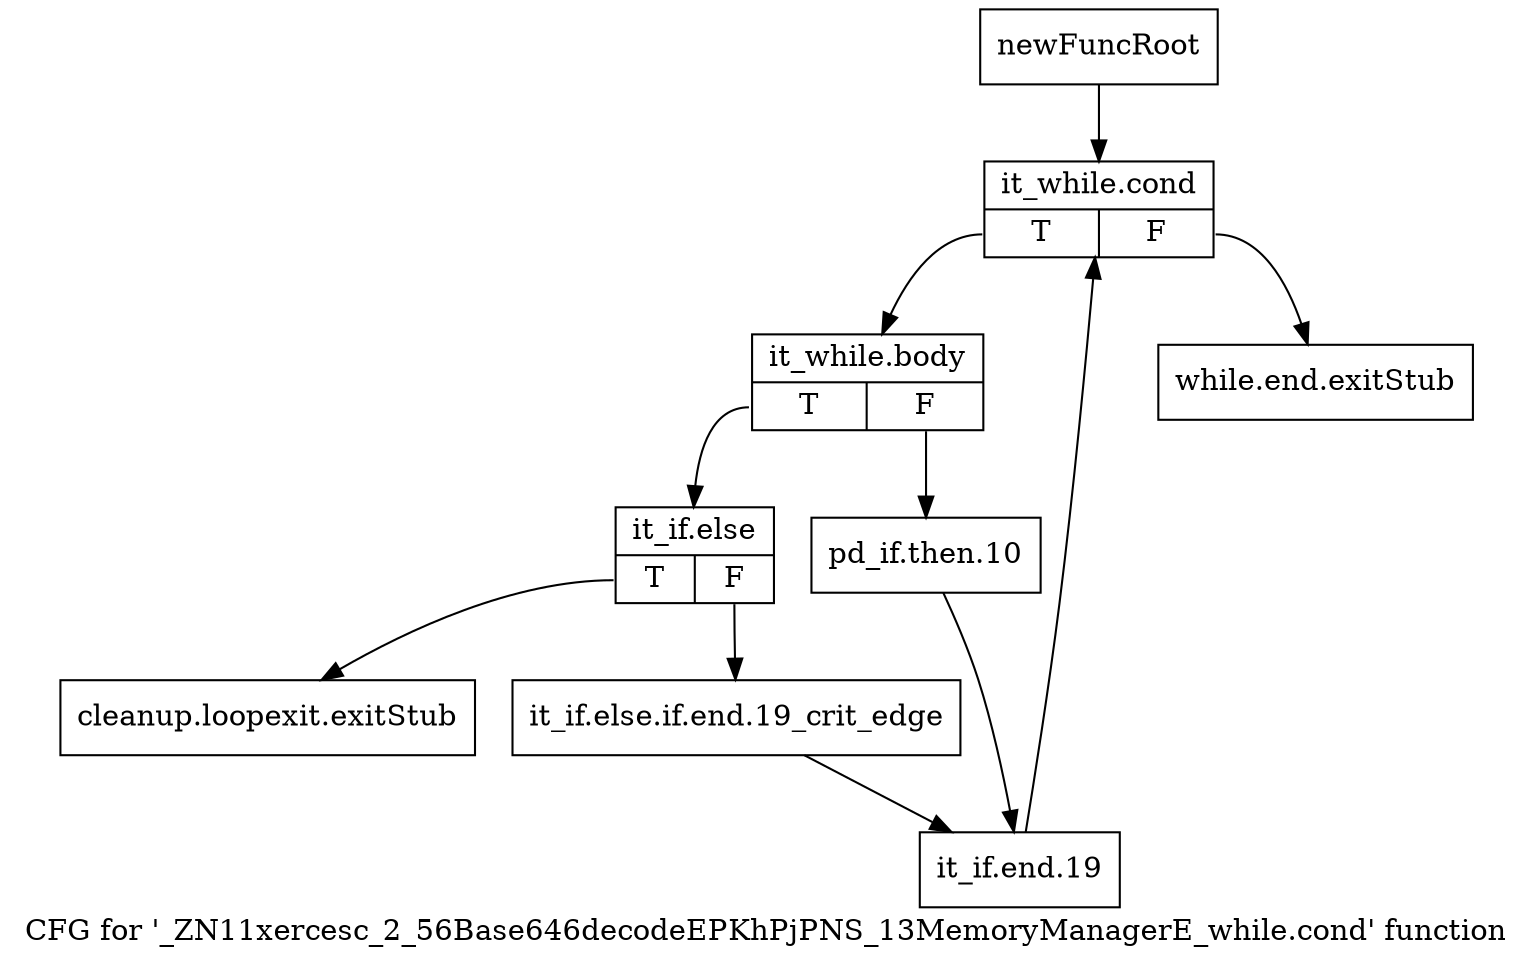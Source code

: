 digraph "CFG for '_ZN11xercesc_2_56Base646decodeEPKhPjPNS_13MemoryManagerE_while.cond' function" {
	label="CFG for '_ZN11xercesc_2_56Base646decodeEPKhPjPNS_13MemoryManagerE_while.cond' function";

	Node0x970a0c0 [shape=record,label="{newFuncRoot}"];
	Node0x970a0c0 -> Node0x970a1b0;
	Node0x970a110 [shape=record,label="{while.end.exitStub}"];
	Node0x970a160 [shape=record,label="{cleanup.loopexit.exitStub}"];
	Node0x970a1b0 [shape=record,label="{it_while.cond|{<s0>T|<s1>F}}"];
	Node0x970a1b0:s0 -> Node0x970a200;
	Node0x970a1b0:s1 -> Node0x970a110;
	Node0x970a200 [shape=record,label="{it_while.body|{<s0>T|<s1>F}}"];
	Node0x970a200:s0 -> Node0x970a2a0;
	Node0x970a200:s1 -> Node0x970a250;
	Node0x970a250 [shape=record,label="{pd_if.then.10}"];
	Node0x970a250 -> Node0x970a340;
	Node0x970a2a0 [shape=record,label="{it_if.else|{<s0>T|<s1>F}}"];
	Node0x970a2a0:s0 -> Node0x970a160;
	Node0x970a2a0:s1 -> Node0x970a2f0;
	Node0x970a2f0 [shape=record,label="{it_if.else.if.end.19_crit_edge}"];
	Node0x970a2f0 -> Node0x970a340;
	Node0x970a340 [shape=record,label="{it_if.end.19}"];
	Node0x970a340 -> Node0x970a1b0;
}
